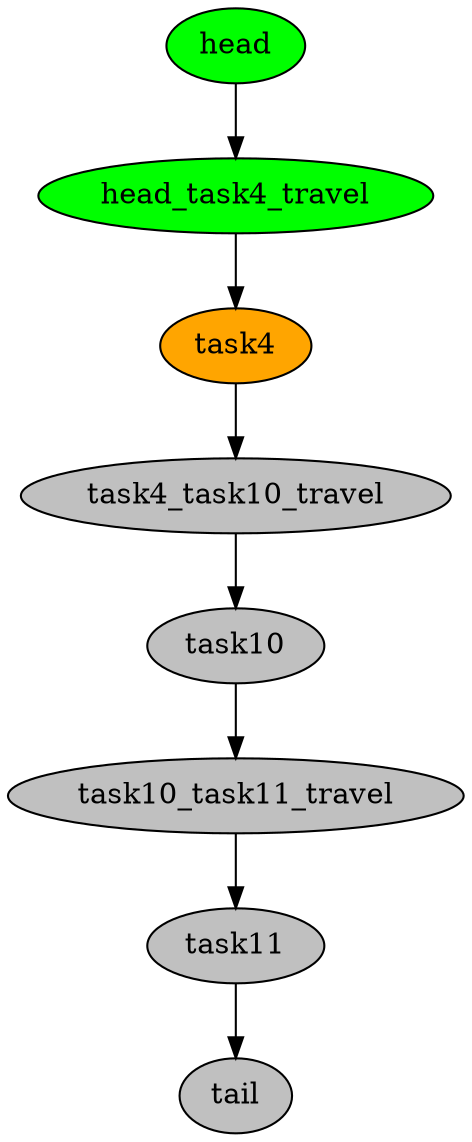 digraph timeline {
head[label="head",style=filled,fillcolor=green,fontcolor=black];
head_task4_travel[label="head_task4_travel",style=filled,fillcolor=green,fontcolor=black];
task4[label="task4",style=filled,fillcolor=orange,fontcolor=black];
task4_task10_travel[label="task4_task10_travel",style=filled,fillcolor=gray,fontcolor=black];
task10[label="task10",style=filled,fillcolor=gray,fontcolor=black];
task10_task11_travel[label="task10_task11_travel",style=filled,fillcolor=gray,fontcolor=black];
task11[label="task11",style=filled,fillcolor=gray,fontcolor=black];
tail[label="tail",style=filled,fillcolor=gray,fontcolor=black];
"head"->"head_task4_travel"[color=black];
"head_task4_travel"->"task4"[color=black];
"task4"->"task4_task10_travel"[color=black];
"task4_task10_travel"->"task10"[color=black];
"task10"->"task10_task11_travel"[color=black];
"task10_task11_travel"->"task11"[color=black];
"task11"->"tail"[color=black];
}
